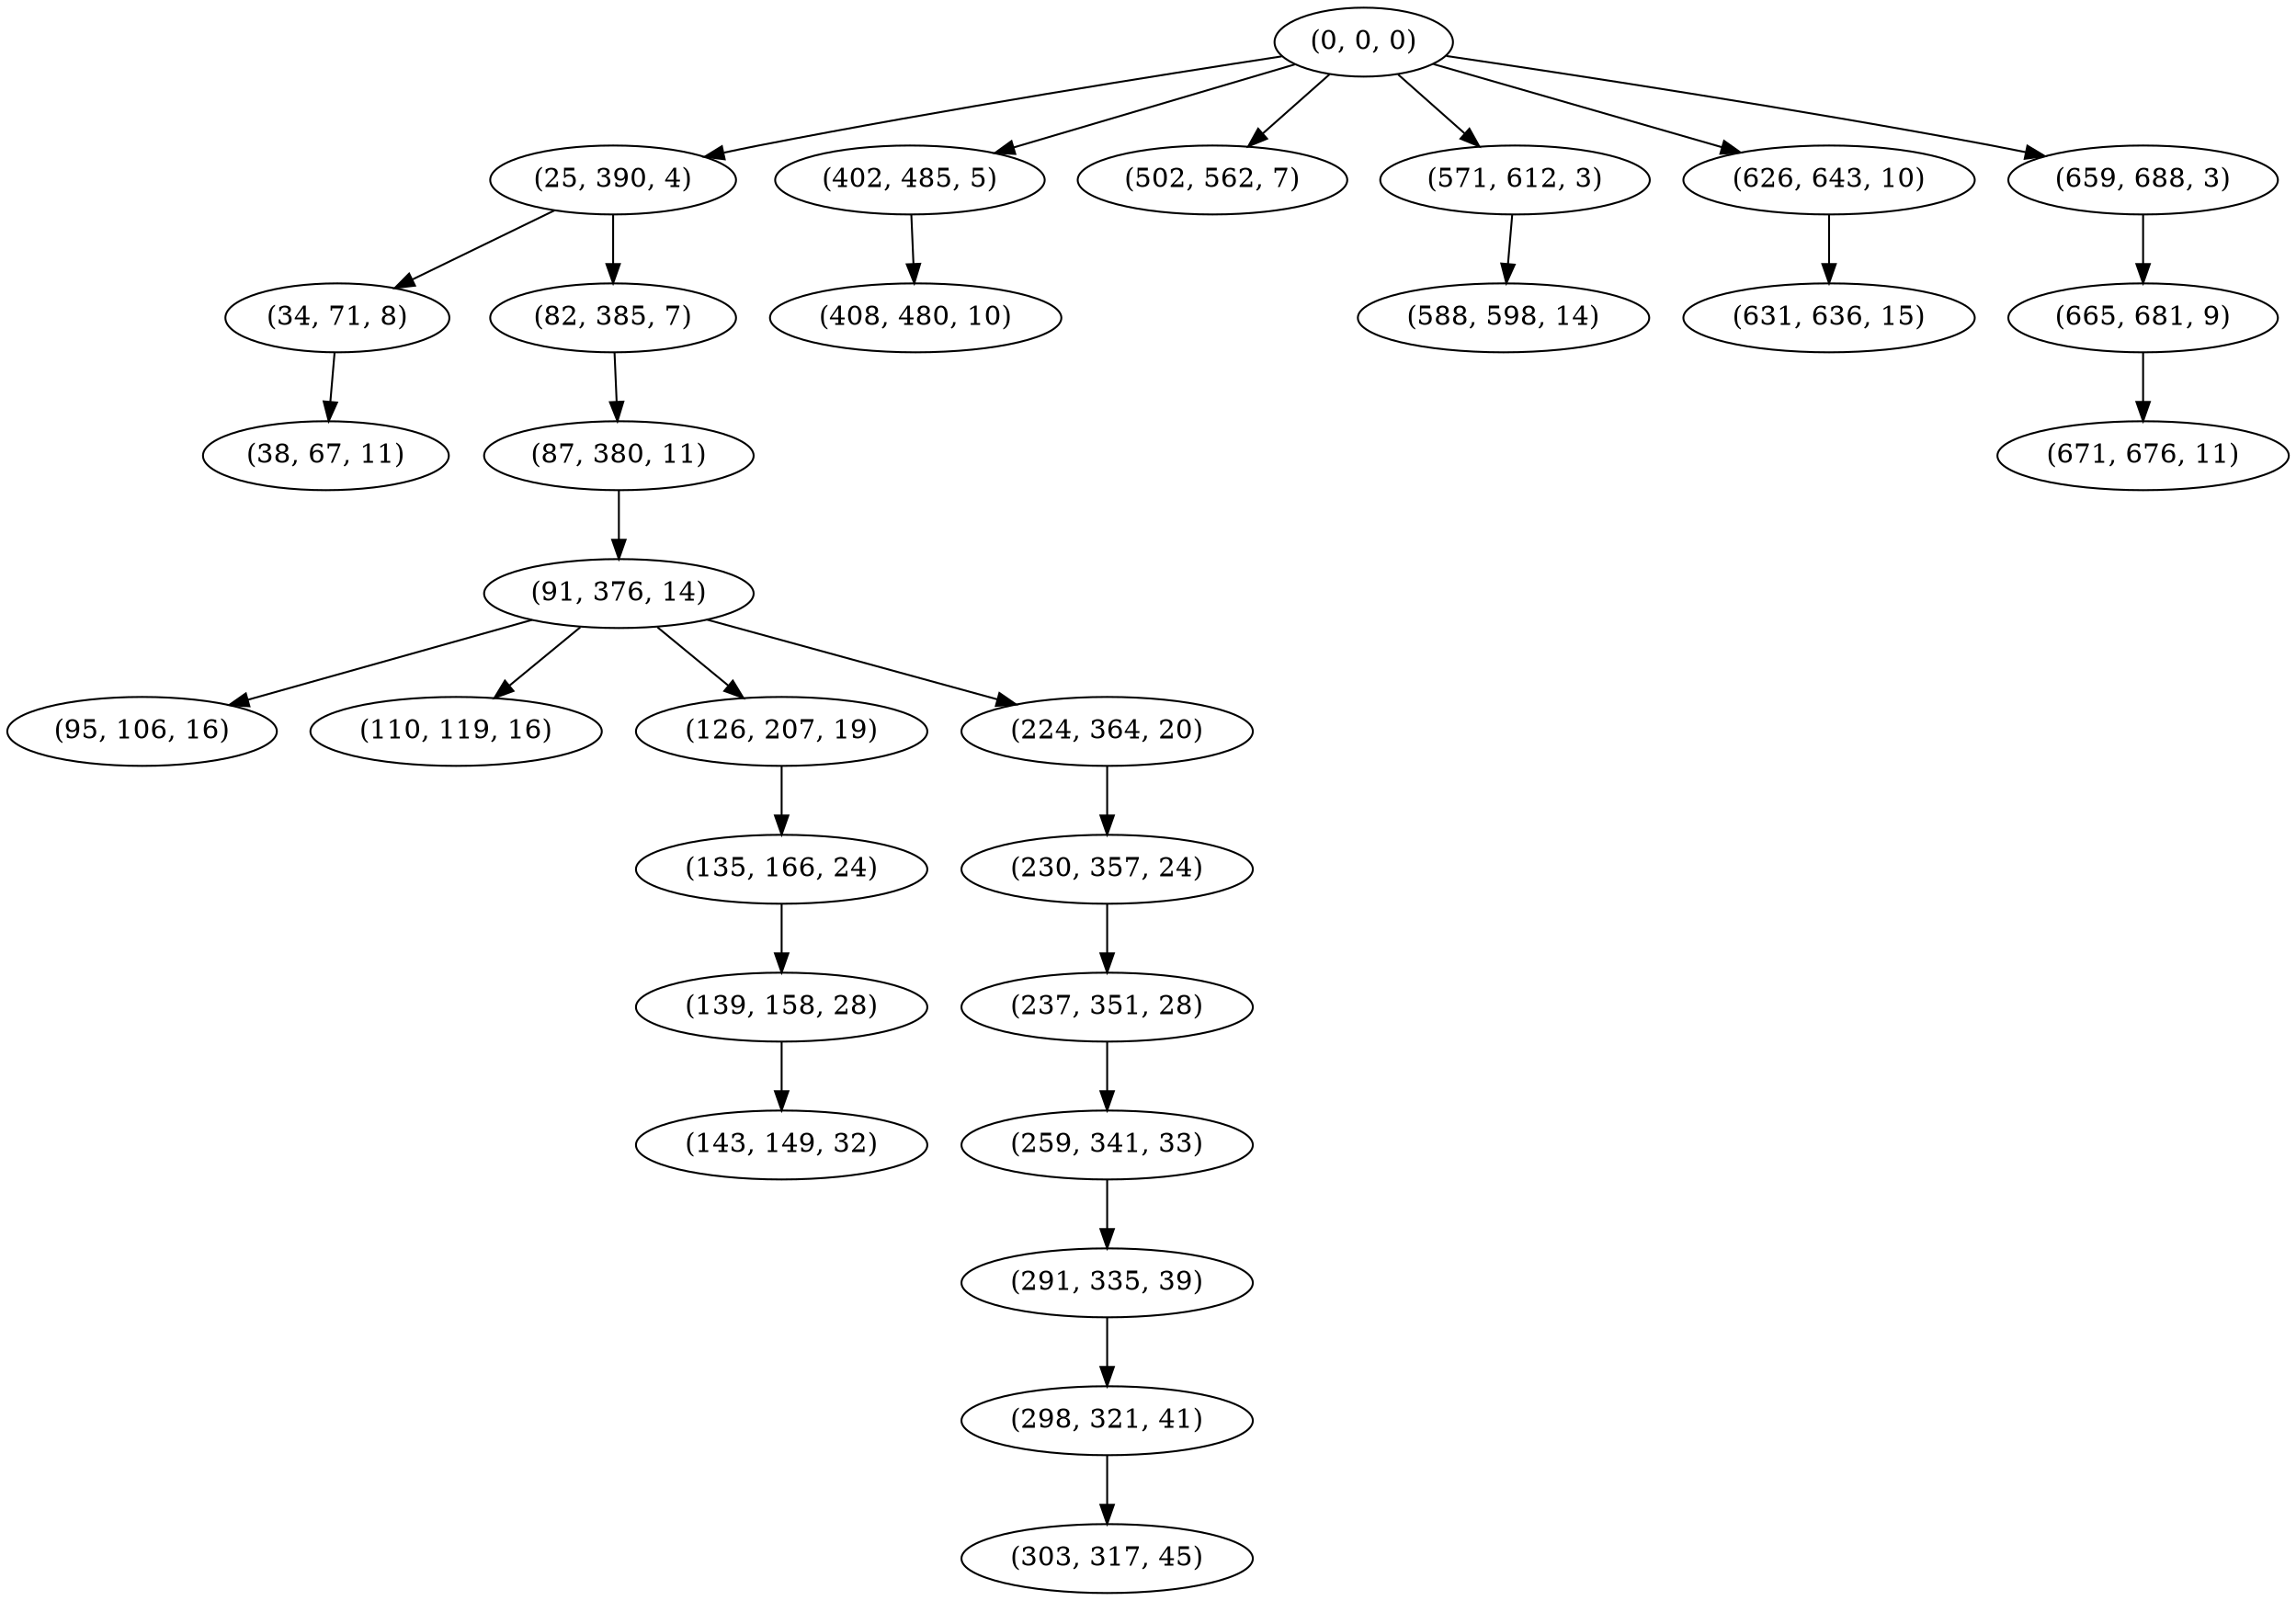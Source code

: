 digraph tree {
    "(0, 0, 0)";
    "(25, 390, 4)";
    "(34, 71, 8)";
    "(38, 67, 11)";
    "(82, 385, 7)";
    "(87, 380, 11)";
    "(91, 376, 14)";
    "(95, 106, 16)";
    "(110, 119, 16)";
    "(126, 207, 19)";
    "(135, 166, 24)";
    "(139, 158, 28)";
    "(143, 149, 32)";
    "(224, 364, 20)";
    "(230, 357, 24)";
    "(237, 351, 28)";
    "(259, 341, 33)";
    "(291, 335, 39)";
    "(298, 321, 41)";
    "(303, 317, 45)";
    "(402, 485, 5)";
    "(408, 480, 10)";
    "(502, 562, 7)";
    "(571, 612, 3)";
    "(588, 598, 14)";
    "(626, 643, 10)";
    "(631, 636, 15)";
    "(659, 688, 3)";
    "(665, 681, 9)";
    "(671, 676, 11)";
    "(0, 0, 0)" -> "(25, 390, 4)";
    "(0, 0, 0)" -> "(402, 485, 5)";
    "(0, 0, 0)" -> "(502, 562, 7)";
    "(0, 0, 0)" -> "(571, 612, 3)";
    "(0, 0, 0)" -> "(626, 643, 10)";
    "(0, 0, 0)" -> "(659, 688, 3)";
    "(25, 390, 4)" -> "(34, 71, 8)";
    "(25, 390, 4)" -> "(82, 385, 7)";
    "(34, 71, 8)" -> "(38, 67, 11)";
    "(82, 385, 7)" -> "(87, 380, 11)";
    "(87, 380, 11)" -> "(91, 376, 14)";
    "(91, 376, 14)" -> "(95, 106, 16)";
    "(91, 376, 14)" -> "(110, 119, 16)";
    "(91, 376, 14)" -> "(126, 207, 19)";
    "(91, 376, 14)" -> "(224, 364, 20)";
    "(126, 207, 19)" -> "(135, 166, 24)";
    "(135, 166, 24)" -> "(139, 158, 28)";
    "(139, 158, 28)" -> "(143, 149, 32)";
    "(224, 364, 20)" -> "(230, 357, 24)";
    "(230, 357, 24)" -> "(237, 351, 28)";
    "(237, 351, 28)" -> "(259, 341, 33)";
    "(259, 341, 33)" -> "(291, 335, 39)";
    "(291, 335, 39)" -> "(298, 321, 41)";
    "(298, 321, 41)" -> "(303, 317, 45)";
    "(402, 485, 5)" -> "(408, 480, 10)";
    "(571, 612, 3)" -> "(588, 598, 14)";
    "(626, 643, 10)" -> "(631, 636, 15)";
    "(659, 688, 3)" -> "(665, 681, 9)";
    "(665, 681, 9)" -> "(671, 676, 11)";
}
